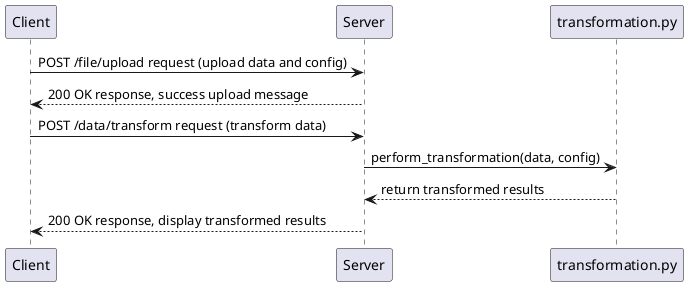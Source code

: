 @startuml
Client -> Server: POST /file/upload request (upload data and config)
Server --> Client: 200 OK response, success upload message
Client -> Server: POST /data/transform request (transform data)
Server -> "transformation.py": perform_transformation(data, config)
"transformation.py" --> Server: return transformed results
Server --> Client: 200 OK response, display transformed results
@enduml
